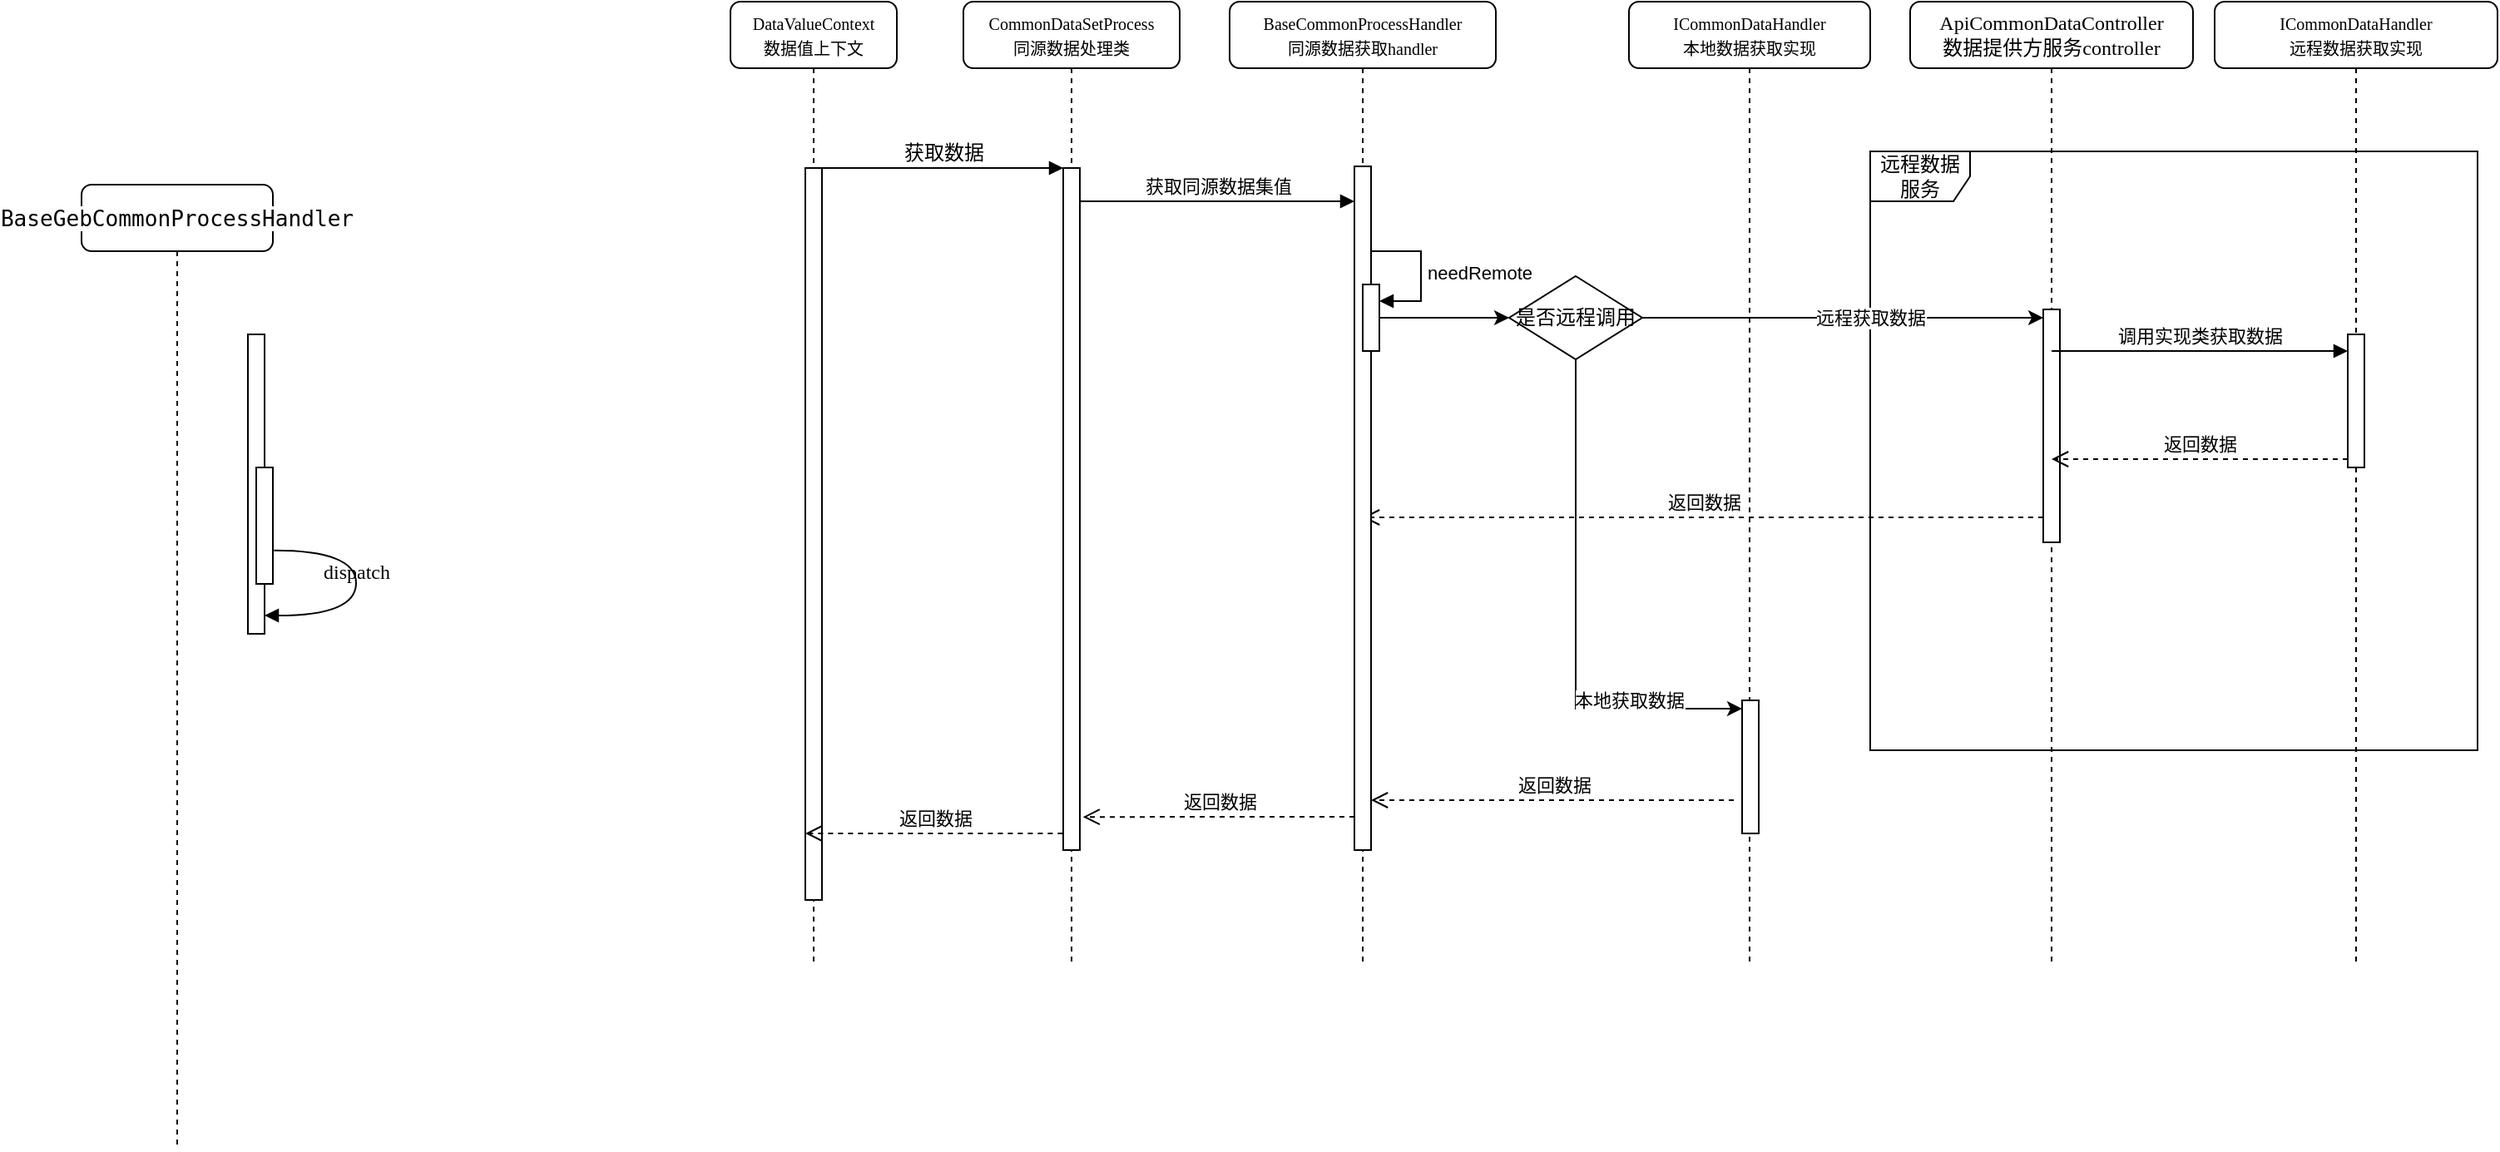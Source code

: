 <mxfile version="24.6.5" type="github">
  <diagram name="Page-1" id="13e1069c-82ec-6db2-03f1-153e76fe0fe0">
    <mxGraphModel dx="2420" dy="673" grid="1" gridSize="10" guides="1" tooltips="1" connect="1" arrows="1" fold="1" page="1" pageScale="1" pageWidth="1100" pageHeight="850" background="none" math="0" shadow="0">
      <root>
        <mxCell id="0" />
        <mxCell id="1" parent="0" />
        <mxCell id="7baba1c4bc27f4b0-2" value="&lt;font style=&quot;font-size: 10px;&quot;&gt;CommonDataSetProcess&lt;/font&gt;&lt;div&gt;&lt;font style=&quot;font-size: 10px;&quot;&gt;同源数据处理类&lt;/font&gt;&lt;/div&gt;" style="shape=umlLifeline;perimeter=lifelinePerimeter;whiteSpace=wrap;html=1;container=1;collapsible=0;recursiveResize=0;outlineConnect=0;rounded=1;shadow=0;comic=0;labelBackgroundColor=none;strokeWidth=1;fontFamily=Verdana;fontSize=12;align=center;" parent="1" vertex="1">
          <mxGeometry x="240" y="80" width="130" height="580" as="geometry" />
        </mxCell>
        <mxCell id="7baba1c4bc27f4b0-10" value="" style="html=1;points=[];perimeter=orthogonalPerimeter;rounded=0;shadow=0;comic=0;labelBackgroundColor=none;strokeWidth=1;fontFamily=Verdana;fontSize=12;align=center;" parent="7baba1c4bc27f4b0-2" vertex="1">
          <mxGeometry x="60" y="100" width="10" height="410" as="geometry" />
        </mxCell>
        <mxCell id="5pJVLN1JeZVY1ZvF7sRm-49" value="获取同源数据集值" style="html=1;verticalAlign=bottom;endArrow=block;curved=0;rounded=0;entryX=0;entryY=0;entryDx=0;entryDy=5;" edge="1" parent="7baba1c4bc27f4b0-2">
          <mxGeometry relative="1" as="geometry">
            <mxPoint x="70" y="120" as="sourcePoint" />
            <mxPoint x="235" y="120" as="targetPoint" />
          </mxGeometry>
        </mxCell>
        <mxCell id="7baba1c4bc27f4b0-4" value="&lt;pre style=&quot;&quot;&gt;&lt;font style=&quot;&quot; face=&quot;JetBrains Mono, monospace&quot;&gt;&lt;span style=&quot;font-size: 13.067px; background-color: rgb(255, 255, 255);&quot;&gt;BaseGebCommonProcessHandler&lt;/span&gt;&lt;span style=&quot;color: rgb(169, 183, 198); background-color: rgb(43, 43, 43); font-size: 9.8pt;&quot;&gt;&lt;br&gt;&lt;/span&gt;&lt;/font&gt;&lt;/pre&gt;" style="shape=umlLifeline;perimeter=lifelinePerimeter;whiteSpace=wrap;html=1;container=1;collapsible=0;recursiveResize=0;outlineConnect=0;rounded=1;shadow=0;comic=0;labelBackgroundColor=none;strokeWidth=1;fontFamily=Verdana;fontSize=12;align=center;" parent="1" vertex="1">
          <mxGeometry x="-290" y="190" width="115" height="580" as="geometry" />
        </mxCell>
        <mxCell id="7baba1c4bc27f4b0-16" value="" style="html=1;points=[];perimeter=orthogonalPerimeter;rounded=0;shadow=0;comic=0;labelBackgroundColor=none;strokeWidth=1;fontFamily=Verdana;fontSize=12;align=center;" parent="7baba1c4bc27f4b0-4" vertex="1">
          <mxGeometry x="100" y="90" width="10" height="180" as="geometry" />
        </mxCell>
        <mxCell id="7baba1c4bc27f4b0-34" value="" style="html=1;points=[];perimeter=orthogonalPerimeter;rounded=0;shadow=0;comic=0;labelBackgroundColor=none;strokeWidth=1;fontFamily=Verdana;fontSize=12;align=center;" parent="7baba1c4bc27f4b0-4" vertex="1">
          <mxGeometry x="105" y="170" width="10" height="70" as="geometry" />
        </mxCell>
        <mxCell id="7baba1c4bc27f4b0-36" value="dispatch" style="html=1;verticalAlign=bottom;endArrow=block;labelBackgroundColor=none;fontFamily=Verdana;fontSize=12;elbow=vertical;edgeStyle=orthogonalEdgeStyle;curved=1;exitX=1.066;exitY=0.713;exitPerimeter=0;" parent="7baba1c4bc27f4b0-4" source="7baba1c4bc27f4b0-34" edge="1">
          <mxGeometry relative="1" as="geometry">
            <mxPoint x="125.333" y="220" as="sourcePoint" />
            <mxPoint x="110" y="259" as="targetPoint" />
            <Array as="points">
              <mxPoint x="165" y="220" />
              <mxPoint x="165" y="259" />
            </Array>
          </mxGeometry>
        </mxCell>
        <mxCell id="7baba1c4bc27f4b0-5" value="&lt;span style=&quot;font-size: 10px;&quot;&gt;ICommonDataHandler&lt;/span&gt;&lt;div&gt;&lt;span style=&quot;font-size: 10px;&quot;&gt;本地数据获取实现&lt;/span&gt;&lt;/div&gt;" style="shape=umlLifeline;perimeter=lifelinePerimeter;whiteSpace=wrap;html=1;container=1;collapsible=0;recursiveResize=0;outlineConnect=0;rounded=1;shadow=0;comic=0;labelBackgroundColor=none;strokeWidth=1;fontFamily=Verdana;fontSize=12;align=center;" parent="1" vertex="1">
          <mxGeometry x="640" y="80" width="145" height="580" as="geometry" />
        </mxCell>
        <mxCell id="5pJVLN1JeZVY1ZvF7sRm-23" value="是否远程调用" style="rhombus;whiteSpace=wrap;html=1;" vertex="1" parent="7baba1c4bc27f4b0-5">
          <mxGeometry x="-72" y="165" width="80" height="50" as="geometry" />
        </mxCell>
        <mxCell id="5pJVLN1JeZVY1ZvF7sRm-43" value="返回数据" style="html=1;verticalAlign=bottom;endArrow=open;dashed=1;endSize=8;curved=0;rounded=0;exitX=0;exitY=1;exitDx=0;exitDy=-5;" edge="1" parent="7baba1c4bc27f4b0-5" target="5pJVLN1JeZVY1ZvF7sRm-7">
          <mxGeometry relative="1" as="geometry">
            <mxPoint x="71" y="310" as="targetPoint" />
            <mxPoint x="249" y="310" as="sourcePoint" />
          </mxGeometry>
        </mxCell>
        <mxCell id="5pJVLN1JeZVY1ZvF7sRm-44" value="" style="html=1;points=[[0,0,0,0,5],[0,1,0,0,-5],[1,0,0,0,5],[1,1,0,0,-5]];perimeter=orthogonalPerimeter;outlineConnect=0;targetShapes=umlLifeline;portConstraint=eastwest;newEdgeStyle={&quot;curved&quot;:0,&quot;rounded&quot;:0};" vertex="1" parent="7baba1c4bc27f4b0-5">
          <mxGeometry x="68" y="420" width="10" height="80" as="geometry" />
        </mxCell>
        <mxCell id="5pJVLN1JeZVY1ZvF7sRm-47" style="edgeStyle=orthogonalEdgeStyle;rounded=0;orthogonalLoop=1;jettySize=auto;html=1;exitX=0.5;exitY=1;exitDx=0;exitDy=0;entryX=0;entryY=0;entryDx=0;entryDy=5;entryPerimeter=0;" edge="1" parent="7baba1c4bc27f4b0-5" source="5pJVLN1JeZVY1ZvF7sRm-23" target="5pJVLN1JeZVY1ZvF7sRm-44">
          <mxGeometry relative="1" as="geometry" />
        </mxCell>
        <mxCell id="5pJVLN1JeZVY1ZvF7sRm-48" value="本地获取数据" style="edgeLabel;html=1;align=center;verticalAlign=middle;resizable=0;points=[];" vertex="1" connectable="0" parent="5pJVLN1JeZVY1ZvF7sRm-47">
          <mxGeometry x="0.749" y="3" relative="1" as="geometry">
            <mxPoint x="-29" y="-2" as="offset" />
          </mxGeometry>
        </mxCell>
        <mxCell id="7baba1c4bc27f4b0-6" value="ApiCommonDataController&lt;div&gt;数据提供方服务controller&lt;/div&gt;" style="shape=umlLifeline;perimeter=lifelinePerimeter;whiteSpace=wrap;html=1;container=1;collapsible=0;recursiveResize=0;outlineConnect=0;rounded=1;shadow=0;comic=0;labelBackgroundColor=none;strokeWidth=1;fontFamily=Verdana;fontSize=12;align=center;" parent="1" vertex="1">
          <mxGeometry x="809" y="80" width="170" height="580" as="geometry" />
        </mxCell>
        <mxCell id="5pJVLN1JeZVY1ZvF7sRm-28" value="" style="html=1;points=[[0,0,0,0,5],[0,1,0,0,-5],[1,0,0,0,5],[1,1,0,0,-5]];perimeter=orthogonalPerimeter;outlineConnect=0;targetShapes=umlLifeline;portConstraint=eastwest;newEdgeStyle={&quot;curved&quot;:0,&quot;rounded&quot;:0};" vertex="1" parent="7baba1c4bc27f4b0-6">
          <mxGeometry x="80" y="185" width="10" height="140" as="geometry" />
        </mxCell>
        <mxCell id="7baba1c4bc27f4b0-8" value="&lt;span style=&quot;font-size: 10px;&quot;&gt;DataValueContext&lt;/span&gt;&lt;div&gt;&lt;span style=&quot;font-size: 10px;&quot;&gt;数据值上下文&lt;/span&gt;&lt;/div&gt;" style="shape=umlLifeline;perimeter=lifelinePerimeter;whiteSpace=wrap;html=1;container=1;collapsible=0;recursiveResize=0;outlineConnect=0;rounded=1;shadow=0;comic=0;labelBackgroundColor=none;strokeWidth=1;fontFamily=Verdana;fontSize=12;align=center;" parent="1" vertex="1">
          <mxGeometry x="100" y="80" width="100" height="580" as="geometry" />
        </mxCell>
        <mxCell id="7baba1c4bc27f4b0-9" value="" style="html=1;points=[];perimeter=orthogonalPerimeter;rounded=0;shadow=0;comic=0;labelBackgroundColor=none;strokeWidth=1;fontFamily=Verdana;fontSize=12;align=center;" parent="7baba1c4bc27f4b0-8" vertex="1">
          <mxGeometry x="45" y="100" width="10" height="440" as="geometry" />
        </mxCell>
        <mxCell id="5pJVLN1JeZVY1ZvF7sRm-51" value="返回数据" style="html=1;verticalAlign=bottom;endArrow=open;dashed=1;endSize=8;curved=0;rounded=0;" edge="1" parent="7baba1c4bc27f4b0-8">
          <mxGeometry x="-0.003" relative="1" as="geometry">
            <mxPoint x="45.0" y="500" as="targetPoint" />
            <mxPoint x="199.69" y="500" as="sourcePoint" />
            <mxPoint as="offset" />
          </mxGeometry>
        </mxCell>
        <mxCell id="7baba1c4bc27f4b0-11" value="获取数据" style="html=1;verticalAlign=bottom;endArrow=block;entryX=0;entryY=0;labelBackgroundColor=none;fontFamily=Verdana;fontSize=12;edgeStyle=elbowEdgeStyle;elbow=vertical;" parent="1" source="7baba1c4bc27f4b0-9" target="7baba1c4bc27f4b0-10" edge="1">
          <mxGeometry x="0.002" relative="1" as="geometry">
            <mxPoint x="220" y="190" as="sourcePoint" />
            <mxPoint as="offset" />
          </mxGeometry>
        </mxCell>
        <mxCell id="5pJVLN1JeZVY1ZvF7sRm-6" value="远程数据服务" style="shape=umlFrame;whiteSpace=wrap;html=1;pointerEvents=0;" vertex="1" parent="1">
          <mxGeometry x="785" y="170" width="365" height="360" as="geometry" />
        </mxCell>
        <mxCell id="5pJVLN1JeZVY1ZvF7sRm-7" value="&lt;font style=&quot;font-size: 10px;&quot;&gt;BaseCommonProcessHandler&lt;/font&gt;&lt;div&gt;&lt;span style=&quot;font-size: 10px;&quot;&gt;同源数据获取handler&lt;/span&gt;&lt;/div&gt;" style="shape=umlLifeline;perimeter=lifelinePerimeter;whiteSpace=wrap;html=1;container=1;collapsible=0;recursiveResize=0;outlineConnect=0;rounded=1;shadow=0;comic=0;labelBackgroundColor=none;strokeWidth=1;fontFamily=Verdana;fontSize=12;align=center;" vertex="1" parent="1">
          <mxGeometry x="400" y="80" width="160" height="580" as="geometry" />
        </mxCell>
        <mxCell id="5pJVLN1JeZVY1ZvF7sRm-8" value="" style="html=1;points=[];perimeter=orthogonalPerimeter;rounded=0;shadow=0;comic=0;labelBackgroundColor=none;strokeWidth=1;fontFamily=Verdana;fontSize=12;align=center;" vertex="1" parent="5pJVLN1JeZVY1ZvF7sRm-7">
          <mxGeometry x="75" y="99" width="10" height="411" as="geometry" />
        </mxCell>
        <mxCell id="5pJVLN1JeZVY1ZvF7sRm-15" value="" style="html=1;points=[[0,0,0,0,5],[0,1,0,0,-5],[1,0,0,0,5],[1,1,0,0,-5]];perimeter=orthogonalPerimeter;outlineConnect=0;targetShapes=umlLifeline;portConstraint=eastwest;newEdgeStyle={&quot;curved&quot;:0,&quot;rounded&quot;:0};" vertex="1" parent="5pJVLN1JeZVY1ZvF7sRm-7">
          <mxGeometry x="80" y="170" width="10" height="40" as="geometry" />
        </mxCell>
        <mxCell id="5pJVLN1JeZVY1ZvF7sRm-16" value="needRemote" style="html=1;align=left;spacingLeft=2;endArrow=block;rounded=0;edgeStyle=orthogonalEdgeStyle;curved=0;rounded=0;" edge="1" target="5pJVLN1JeZVY1ZvF7sRm-15" parent="5pJVLN1JeZVY1ZvF7sRm-7">
          <mxGeometry relative="1" as="geometry">
            <mxPoint x="85" y="150" as="sourcePoint" />
            <Array as="points">
              <mxPoint x="115" y="180" />
            </Array>
          </mxGeometry>
        </mxCell>
        <mxCell id="5pJVLN1JeZVY1ZvF7sRm-50" value="返回数据" style="html=1;verticalAlign=bottom;endArrow=open;dashed=1;endSize=8;curved=0;rounded=0;exitX=0;exitY=1;exitDx=0;exitDy=-5;entryX=1.483;entryY=0.988;entryDx=0;entryDy=0;entryPerimeter=0;" edge="1" parent="5pJVLN1JeZVY1ZvF7sRm-7">
          <mxGeometry x="-0.003" relative="1" as="geometry">
            <mxPoint x="-88.17" y="490.08" as="targetPoint" />
            <mxPoint x="75" y="490" as="sourcePoint" />
            <mxPoint as="offset" />
          </mxGeometry>
        </mxCell>
        <mxCell id="5pJVLN1JeZVY1ZvF7sRm-46" value="返回数据" style="html=1;verticalAlign=bottom;endArrow=open;dashed=1;endSize=8;curved=0;rounded=0;exitX=0;exitY=1;exitDx=0;exitDy=-5;" edge="1" parent="5pJVLN1JeZVY1ZvF7sRm-7">
          <mxGeometry x="-0.003" relative="1" as="geometry">
            <mxPoint x="85" y="480" as="targetPoint" />
            <mxPoint x="303.0" y="480" as="sourcePoint" />
            <mxPoint as="offset" />
          </mxGeometry>
        </mxCell>
        <mxCell id="5pJVLN1JeZVY1ZvF7sRm-29" style="edgeStyle=orthogonalEdgeStyle;rounded=0;orthogonalLoop=1;jettySize=auto;html=1;exitX=1;exitY=0.5;exitDx=0;exitDy=0;entryX=0;entryY=0;entryDx=0;entryDy=5;entryPerimeter=0;" edge="1" parent="1" source="5pJVLN1JeZVY1ZvF7sRm-23" target="5pJVLN1JeZVY1ZvF7sRm-28">
          <mxGeometry relative="1" as="geometry" />
        </mxCell>
        <mxCell id="5pJVLN1JeZVY1ZvF7sRm-35" value="远程获取数据" style="edgeLabel;html=1;align=center;verticalAlign=middle;resizable=0;points=[];" vertex="1" connectable="0" parent="5pJVLN1JeZVY1ZvF7sRm-29">
          <mxGeometry x="-0.813" y="2" relative="1" as="geometry">
            <mxPoint x="114" y="2" as="offset" />
          </mxGeometry>
        </mxCell>
        <mxCell id="5pJVLN1JeZVY1ZvF7sRm-24" value="" style="edgeStyle=orthogonalEdgeStyle;rounded=0;orthogonalLoop=1;jettySize=auto;html=1;curved=0;" edge="1" parent="1" source="5pJVLN1JeZVY1ZvF7sRm-15" target="5pJVLN1JeZVY1ZvF7sRm-23">
          <mxGeometry relative="1" as="geometry" />
        </mxCell>
        <mxCell id="5pJVLN1JeZVY1ZvF7sRm-27" value="&lt;span style=&quot;font-size: 10px;&quot;&gt;ICommonDataHandler&lt;/span&gt;&lt;div&gt;&lt;span style=&quot;font-size: 10px;&quot;&gt;远程数据获取实现&lt;/span&gt;&lt;/div&gt;" style="shape=umlLifeline;perimeter=lifelinePerimeter;whiteSpace=wrap;html=1;container=1;collapsible=0;recursiveResize=0;outlineConnect=0;rounded=1;shadow=0;comic=0;labelBackgroundColor=none;strokeWidth=1;fontFamily=Verdana;fontSize=12;align=center;" vertex="1" parent="1">
          <mxGeometry x="992" y="80" width="170" height="580" as="geometry" />
        </mxCell>
        <mxCell id="5pJVLN1JeZVY1ZvF7sRm-40" value="" style="html=1;points=[[0,0,0,0,5],[0,1,0,0,-5],[1,0,0,0,5],[1,1,0,0,-5]];perimeter=orthogonalPerimeter;outlineConnect=0;targetShapes=umlLifeline;portConstraint=eastwest;newEdgeStyle={&quot;curved&quot;:0,&quot;rounded&quot;:0};" vertex="1" parent="5pJVLN1JeZVY1ZvF7sRm-27">
          <mxGeometry x="80" y="200" width="10" height="80" as="geometry" />
        </mxCell>
        <mxCell id="5pJVLN1JeZVY1ZvF7sRm-41" value="调用实现类获取数据" style="html=1;verticalAlign=bottom;endArrow=block;curved=0;rounded=0;entryX=0;entryY=0;entryDx=0;entryDy=5;" edge="1" parent="5pJVLN1JeZVY1ZvF7sRm-27" source="7baba1c4bc27f4b0-6">
          <mxGeometry relative="1" as="geometry">
            <mxPoint x="-72" y="210" as="sourcePoint" />
            <mxPoint x="80" y="210" as="targetPoint" />
          </mxGeometry>
        </mxCell>
        <mxCell id="5pJVLN1JeZVY1ZvF7sRm-42" value="返回数据" style="html=1;verticalAlign=bottom;endArrow=open;dashed=1;endSize=8;curved=0;rounded=0;exitX=0;exitY=1;exitDx=0;exitDy=-5;" edge="1" source="5pJVLN1JeZVY1ZvF7sRm-40" parent="1" target="7baba1c4bc27f4b0-6">
          <mxGeometry relative="1" as="geometry">
            <mxPoint x="1002" y="355" as="targetPoint" />
          </mxGeometry>
        </mxCell>
      </root>
    </mxGraphModel>
  </diagram>
</mxfile>
